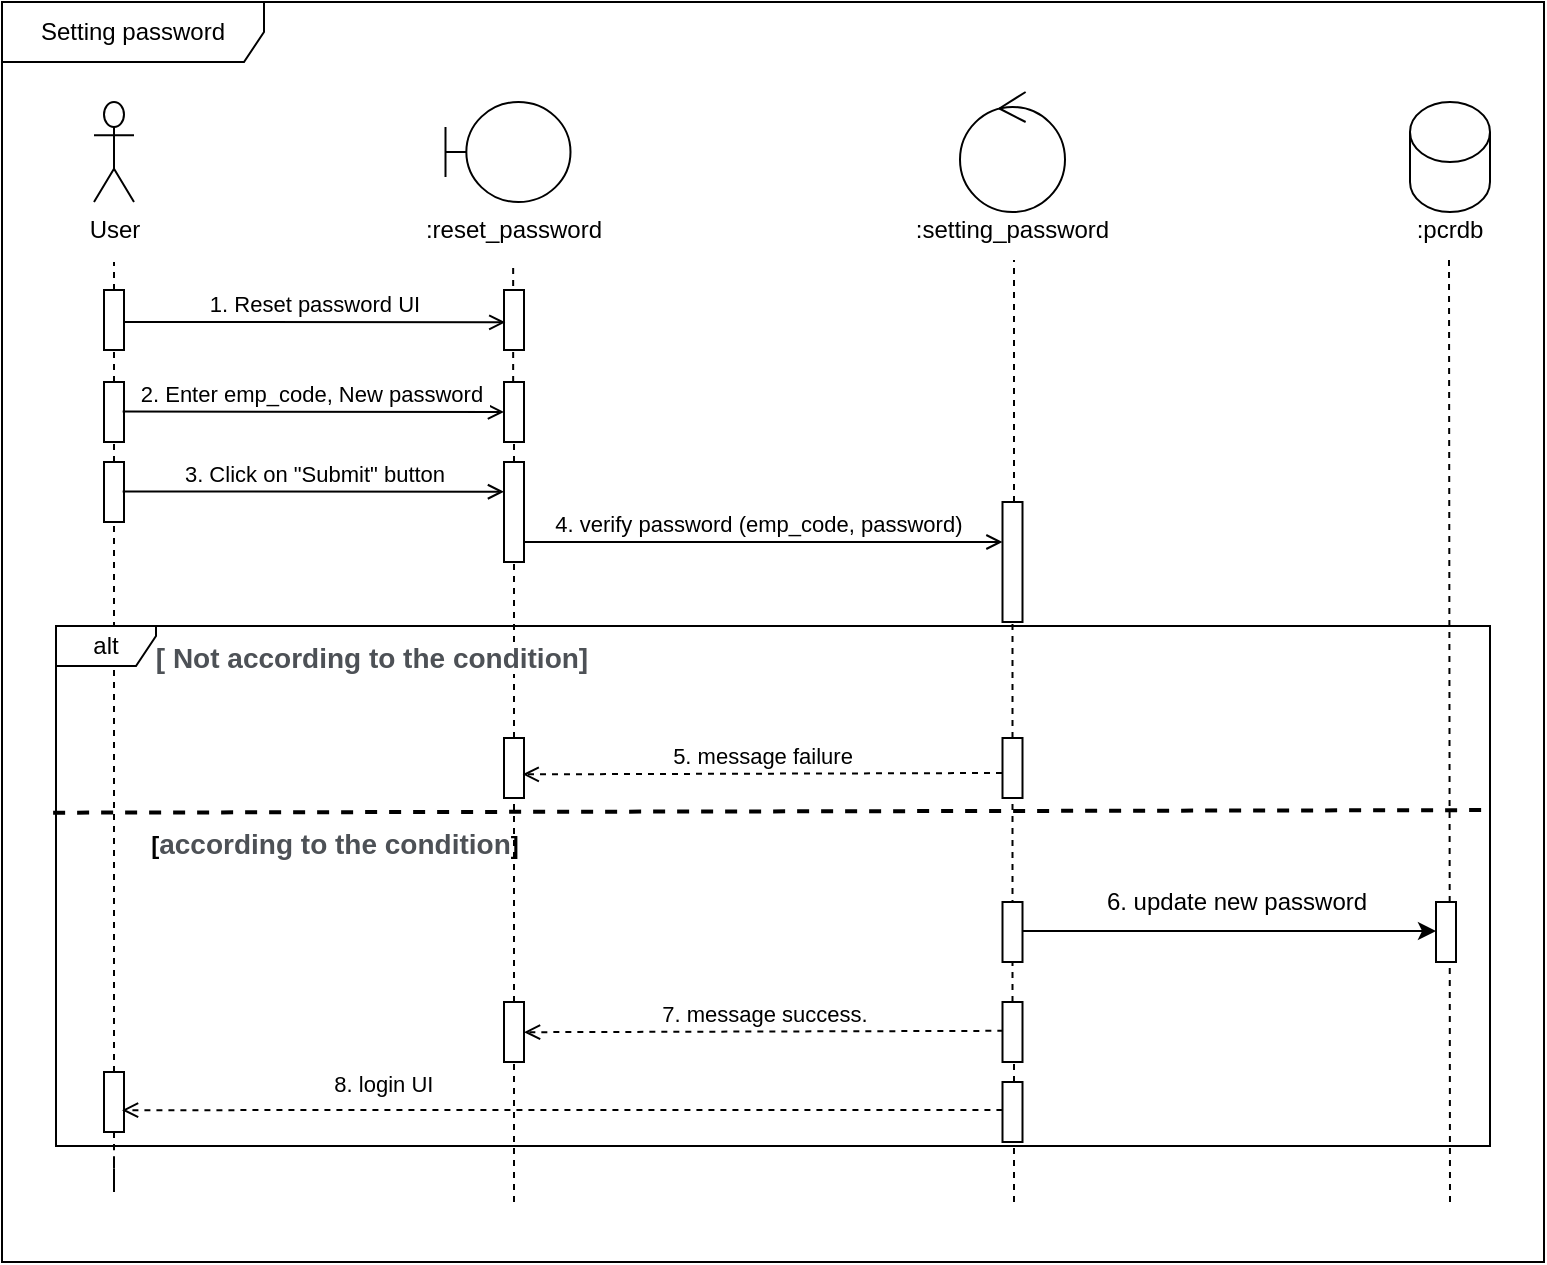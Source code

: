 <mxfile version="13.8.2" type="browser"><diagram id="vaIsj1sDRooSh1XcXO2N" name="Page-1"><mxGraphModel dx="2595" dy="1370" grid="1" gridSize="10" guides="1" tooltips="1" connect="1" arrows="1" fold="1" page="1" pageScale="1" pageWidth="827" pageHeight="1169" math="0" shadow="0"><root><mxCell id="0"/><mxCell id="1" parent="0"/><mxCell id="tOSMuDELhZdaYAxXRlAq-1" value="User" style="shape=umlActor;verticalLabelPosition=bottom;verticalAlign=top;html=1;outlineConnect=0;" parent="1" vertex="1"><mxGeometry x="70" y="80" width="20" height="50" as="geometry"/></mxCell><mxCell id="tOSMuDELhZdaYAxXRlAq-2" value="" style="endArrow=none;dashed=1;html=1;" parent="1" source="tOSMuDELhZdaYAxXRlAq-13" edge="1"><mxGeometry width="50" height="50" relative="1" as="geometry"><mxPoint x="80" y="704.8" as="sourcePoint"/><mxPoint x="80" y="160" as="targetPoint"/></mxGeometry></mxCell><mxCell id="tOSMuDELhZdaYAxXRlAq-4" value="" style="shape=umlBoundary;whiteSpace=wrap;html=1;" parent="1" vertex="1"><mxGeometry x="245.75" y="80" width="62.5" height="50" as="geometry"/></mxCell><mxCell id="tOSMuDELhZdaYAxXRlAq-5" value=":reset_password" style="text;align=center;fontStyle=0;verticalAlign=middle;spacingLeft=3;spacingRight=3;strokeColor=none;rotatable=0;points=[[0,0.5],[1,0.5]];portConstraint=eastwest;" parent="1" vertex="1"><mxGeometry x="240" y="130" width="80" height="26" as="geometry"/></mxCell><mxCell id="tOSMuDELhZdaYAxXRlAq-6" value="" style="endArrow=none;dashed=1;html=1;" parent="1" source="tOSMuDELhZdaYAxXRlAq-19" edge="1"><mxGeometry width="50" height="50" relative="1" as="geometry"><mxPoint x="279.58" y="704.8" as="sourcePoint"/><mxPoint x="279.58" y="160" as="targetPoint"/></mxGeometry></mxCell><mxCell id="tOSMuDELhZdaYAxXRlAq-7" value="" style="ellipse;shape=umlControl;whiteSpace=wrap;html=1;" parent="1" vertex="1"><mxGeometry x="503" y="75" width="52.5" height="60" as="geometry"/></mxCell><mxCell id="tOSMuDELhZdaYAxXRlAq-8" value="" style="endArrow=none;dashed=1;html=1;" parent="1" source="tOSMuDELhZdaYAxXRlAq-22" edge="1"><mxGeometry width="50" height="50" relative="1" as="geometry"><mxPoint x="530.0" y="703.8" as="sourcePoint"/><mxPoint x="530.0" y="159" as="targetPoint"/></mxGeometry></mxCell><mxCell id="tOSMuDELhZdaYAxXRlAq-9" value=":setting_password" style="text;align=center;fontStyle=0;verticalAlign=middle;spacingLeft=3;spacingRight=3;strokeColor=none;rotatable=0;points=[[0,0.5],[1,0.5]];portConstraint=eastwest;" parent="1" vertex="1"><mxGeometry x="489.25" y="130" width="80" height="26" as="geometry"/></mxCell><mxCell id="tOSMuDELhZdaYAxXRlAq-10" value="" style="shape=cylinder3;whiteSpace=wrap;html=1;boundedLbl=1;backgroundOutline=1;size=15;" parent="1" vertex="1"><mxGeometry x="728" y="80" width="40" height="55" as="geometry"/></mxCell><mxCell id="tOSMuDELhZdaYAxXRlAq-11" value=":pcrdb" style="text;align=center;fontStyle=0;verticalAlign=middle;spacingLeft=3;spacingRight=3;strokeColor=none;rotatable=0;points=[[0,0.5],[1,0.5]];portConstraint=eastwest;" parent="1" vertex="1"><mxGeometry x="708" y="130" width="80" height="26" as="geometry"/></mxCell><mxCell id="tOSMuDELhZdaYAxXRlAq-13" value="" style="html=1;points=[];perimeter=orthogonalPerimeter;" parent="1" vertex="1"><mxGeometry x="75" y="174" width="10" height="30" as="geometry"/></mxCell><mxCell id="tOSMuDELhZdaYAxXRlAq-14" value="" style="endArrow=none;dashed=1;html=1;" parent="1" source="tOSMuDELhZdaYAxXRlAq-17" target="tOSMuDELhZdaYAxXRlAq-13" edge="1"><mxGeometry width="50" height="50" relative="1" as="geometry"><mxPoint x="80" y="704.8" as="sourcePoint"/><mxPoint x="80" y="160" as="targetPoint"/></mxGeometry></mxCell><mxCell id="tOSMuDELhZdaYAxXRlAq-15" value="" style="html=1;points=[];perimeter=orthogonalPerimeter;" parent="1" vertex="1"><mxGeometry x="275" y="174" width="10" height="30" as="geometry"/></mxCell><mxCell id="tOSMuDELhZdaYAxXRlAq-16" value="1. Reset password UI" style="html=1;verticalAlign=bottom;endArrow=open;entryX=0.067;entryY=0.539;entryDx=0;entryDy=0;entryPerimeter=0;endFill=0;" parent="1" target="tOSMuDELhZdaYAxXRlAq-15" edge="1"><mxGeometry width="80" relative="1" as="geometry"><mxPoint x="85" y="190" as="sourcePoint"/><mxPoint x="165" y="190" as="targetPoint"/></mxGeometry></mxCell><mxCell id="tOSMuDELhZdaYAxXRlAq-17" value="" style="html=1;points=[];perimeter=orthogonalPerimeter;" parent="1" vertex="1"><mxGeometry x="75" y="220" width="10" height="30" as="geometry"/></mxCell><mxCell id="tOSMuDELhZdaYAxXRlAq-18" value="" style="endArrow=none;dashed=1;html=1;" parent="1" source="tOSMuDELhZdaYAxXRlAq-25" target="tOSMuDELhZdaYAxXRlAq-17" edge="1"><mxGeometry width="50" height="50" relative="1" as="geometry"><mxPoint x="80" y="704.8" as="sourcePoint"/><mxPoint x="80" y="204" as="targetPoint"/></mxGeometry></mxCell><mxCell id="tOSMuDELhZdaYAxXRlAq-19" value="" style="html=1;points=[];perimeter=orthogonalPerimeter;" parent="1" vertex="1"><mxGeometry x="275" y="220" width="10" height="30" as="geometry"/></mxCell><mxCell id="tOSMuDELhZdaYAxXRlAq-20" value="" style="endArrow=none;dashed=1;html=1;" parent="1" source="tOSMuDELhZdaYAxXRlAq-27" target="tOSMuDELhZdaYAxXRlAq-19" edge="1"><mxGeometry width="50" height="50" relative="1" as="geometry"><mxPoint x="279.58" y="704.8" as="sourcePoint"/><mxPoint x="279.58" y="160" as="targetPoint"/></mxGeometry></mxCell><mxCell id="tOSMuDELhZdaYAxXRlAq-21" value="2. Enter emp_code, New password&amp;nbsp;" style="html=1;verticalAlign=bottom;endArrow=open;entryX=0.067;entryY=0.539;entryDx=0;entryDy=0;entryPerimeter=0;endFill=0;" parent="1" edge="1"><mxGeometry width="80" relative="1" as="geometry"><mxPoint x="84.33" y="234.8" as="sourcePoint"/><mxPoint x="275.0" y="234.97" as="targetPoint"/></mxGeometry></mxCell><mxCell id="tOSMuDELhZdaYAxXRlAq-22" value="" style="html=1;points=[];perimeter=orthogonalPerimeter;" parent="1" vertex="1"><mxGeometry x="524.25" y="280" width="10" height="60" as="geometry"/></mxCell><mxCell id="tOSMuDELhZdaYAxXRlAq-23" value="" style="endArrow=none;dashed=1;html=1;" parent="1" source="tOSMuDELhZdaYAxXRlAq-41" target="tOSMuDELhZdaYAxXRlAq-22" edge="1"><mxGeometry width="50" height="50" relative="1" as="geometry"><mxPoint x="498.25" y="360" as="sourcePoint"/><mxPoint x="499" y="159" as="targetPoint"/></mxGeometry></mxCell><mxCell id="tOSMuDELhZdaYAxXRlAq-25" value="" style="html=1;points=[];perimeter=orthogonalPerimeter;" parent="1" vertex="1"><mxGeometry x="75" y="260" width="10" height="30" as="geometry"/></mxCell><mxCell id="tOSMuDELhZdaYAxXRlAq-26" value="" style="endArrow=none;dashed=1;html=1;" parent="1" source="tOSMuDELhZdaYAxXRlAq-49" target="tOSMuDELhZdaYAxXRlAq-25" edge="1"><mxGeometry width="50" height="50" relative="1" as="geometry"><mxPoint x="80" y="704.8" as="sourcePoint"/><mxPoint x="80" y="250" as="targetPoint"/></mxGeometry></mxCell><mxCell id="tOSMuDELhZdaYAxXRlAq-27" value="" style="html=1;points=[];perimeter=orthogonalPerimeter;" parent="1" vertex="1"><mxGeometry x="275" y="260" width="10" height="50" as="geometry"/></mxCell><mxCell id="tOSMuDELhZdaYAxXRlAq-28" value="" style="endArrow=none;dashed=1;html=1;" parent="1" source="vesh8iv0fIow9MxWj8Ia-3" target="tOSMuDELhZdaYAxXRlAq-27" edge="1"><mxGeometry width="50" height="50" relative="1" as="geometry"><mxPoint x="280" y="570" as="sourcePoint"/><mxPoint x="279.58" y="250" as="targetPoint"/></mxGeometry></mxCell><mxCell id="tOSMuDELhZdaYAxXRlAq-29" value="3. Click on &quot;Submit&quot; button" style="html=1;verticalAlign=bottom;endArrow=open;entryX=0.067;entryY=0.539;entryDx=0;entryDy=0;entryPerimeter=0;endFill=0;" parent="1" edge="1"><mxGeometry width="80" relative="1" as="geometry"><mxPoint x="84.33" y="274.71" as="sourcePoint"/><mxPoint x="275" y="274.88" as="targetPoint"/></mxGeometry></mxCell><mxCell id="tOSMuDELhZdaYAxXRlAq-30" value="4. verify password (emp_code, password)&amp;nbsp;&amp;nbsp;" style="html=1;verticalAlign=bottom;endArrow=open;endFill=0;" parent="1" target="tOSMuDELhZdaYAxXRlAq-22" edge="1"><mxGeometry width="80" relative="1" as="geometry"><mxPoint x="285" y="300" as="sourcePoint"/><mxPoint x="491" y="300.01" as="targetPoint"/></mxGeometry></mxCell><mxCell id="tOSMuDELhZdaYAxXRlAq-35" value="" style="endArrow=none;dashed=1;html=1;" parent="1" source="vesh8iv0fIow9MxWj8Ia-7" target="tOSMuDELhZdaYAxXRlAq-41" edge="1"><mxGeometry width="50" height="50" relative="1" as="geometry"><mxPoint x="530" y="600" as="sourcePoint"/><mxPoint x="530" y="360" as="targetPoint"/></mxGeometry></mxCell><mxCell id="tOSMuDELhZdaYAxXRlAq-38" value="alt" style="shape=umlFrame;whiteSpace=wrap;html=1;width=50;height=20;" parent="1" vertex="1"><mxGeometry x="51" y="342" width="717" height="260" as="geometry"/></mxCell><mxCell id="tOSMuDELhZdaYAxXRlAq-39" value="&lt;span style=&quot;color: rgb(77, 81, 86); font-family: arial, sans-serif; font-size: 14px; text-align: left; background-color: rgb(255, 255, 255);&quot;&gt;[ Not according to the condition]&lt;/span&gt;" style="text;html=1;strokeColor=none;fillColor=none;align=center;verticalAlign=middle;whiteSpace=wrap;rounded=0;fontStyle=1" parent="1" vertex="1"><mxGeometry x="99" y="348" width="220" height="20" as="geometry"/></mxCell><mxCell id="tOSMuDELhZdaYAxXRlAq-40" value="" style="endArrow=none;dashed=1;html=1;exitX=-0.002;exitY=0.359;exitDx=0;exitDy=0;exitPerimeter=0;entryX=0.999;entryY=0.354;entryDx=0;entryDy=0;entryPerimeter=0;strokeWidth=2;" parent="1" source="tOSMuDELhZdaYAxXRlAq-38" target="tOSMuDELhZdaYAxXRlAq-38" edge="1"><mxGeometry width="50" height="50" relative="1" as="geometry"><mxPoint x="242.49" y="429" as="sourcePoint"/><mxPoint x="752.49" y="428.4" as="targetPoint"/></mxGeometry></mxCell><mxCell id="tOSMuDELhZdaYAxXRlAq-41" value="" style="html=1;points=[];perimeter=orthogonalPerimeter;" parent="1" vertex="1"><mxGeometry x="524.25" y="398" width="10" height="30" as="geometry"/></mxCell><mxCell id="tOSMuDELhZdaYAxXRlAq-42" value="" style="html=1;points=[];perimeter=orthogonalPerimeter;" parent="1" vertex="1"><mxGeometry x="275" y="398" width="10" height="30" as="geometry"/></mxCell><mxCell id="tOSMuDELhZdaYAxXRlAq-43" value="5. message failure" style="html=1;verticalAlign=bottom;endArrow=open;endFill=0;entryX=0.933;entryY=0.606;entryDx=0;entryDy=0;entryPerimeter=0;exitX=-0.025;exitY=0.583;exitDx=0;exitDy=0;exitPerimeter=0;dashed=1;" parent="1" source="tOSMuDELhZdaYAxXRlAq-41" target="tOSMuDELhZdaYAxXRlAq-42" edge="1"><mxGeometry width="80" relative="1" as="geometry"><mxPoint x="295" y="318" as="sourcePoint"/><mxPoint x="503.25" y="318" as="targetPoint"/></mxGeometry></mxCell><mxCell id="tOSMuDELhZdaYAxXRlAq-44" value="[&lt;span style=&quot;color: rgb(77 , 81 , 86) ; font-family: &amp;#34;arial&amp;#34; , sans-serif ; font-size: 14px ; text-align: left ; background-color: rgb(255 , 255 , 255)&quot;&gt;according to the condition&lt;/span&gt;]" style="text;html=1;strokeColor=none;fillColor=none;align=center;verticalAlign=middle;whiteSpace=wrap;rounded=0;fontStyle=1" parent="1" vertex="1"><mxGeometry x="88" y="441" width="205" height="20" as="geometry"/></mxCell><mxCell id="tOSMuDELhZdaYAxXRlAq-46" value="" style="html=1;points=[];perimeter=orthogonalPerimeter;" parent="1" vertex="1"><mxGeometry x="524.25" y="480" width="10" height="30" as="geometry"/></mxCell><mxCell id="tOSMuDELhZdaYAxXRlAq-49" value="" style="html=1;points=[];perimeter=orthogonalPerimeter;" parent="1" vertex="1"><mxGeometry x="75" y="565" width="10" height="30" as="geometry"/></mxCell><mxCell id="tOSMuDELhZdaYAxXRlAq-50" value="" style="endArrow=none;dashed=1;html=1;" parent="1" target="tOSMuDELhZdaYAxXRlAq-49" edge="1"><mxGeometry width="50" height="50" relative="1" as="geometry"><mxPoint x="80" y="610" as="sourcePoint"/><mxPoint x="80" y="290" as="targetPoint"/><Array as="points"><mxPoint x="80" y="630"/><mxPoint x="80" y="610"/></Array></mxGeometry></mxCell><mxCell id="vesh8iv0fIow9MxWj8Ia-2" value="" style="endArrow=none;dashed=1;html=1;" parent="1" edge="1"><mxGeometry width="50" height="50" relative="1" as="geometry"><mxPoint x="280" y="630" as="sourcePoint"/><mxPoint x="280" y="560" as="targetPoint"/></mxGeometry></mxCell><mxCell id="vesh8iv0fIow9MxWj8Ia-3" value="" style="html=1;points=[];perimeter=orthogonalPerimeter;" parent="1" vertex="1"><mxGeometry x="275" y="530" width="10" height="30" as="geometry"/></mxCell><mxCell id="vesh8iv0fIow9MxWj8Ia-4" value="" style="endArrow=none;dashed=1;html=1;" parent="1" target="vesh8iv0fIow9MxWj8Ia-3" edge="1"><mxGeometry width="50" height="50" relative="1" as="geometry"><mxPoint x="280" y="570" as="sourcePoint"/><mxPoint x="280" y="310" as="targetPoint"/></mxGeometry></mxCell><mxCell id="vesh8iv0fIow9MxWj8Ia-5" value="7. message success." style="html=1;verticalAlign=bottom;endArrow=open;endFill=0;entryX=0.933;entryY=0.606;entryDx=0;entryDy=0;entryPerimeter=0;exitX=-0.025;exitY=0.583;exitDx=0;exitDy=0;exitPerimeter=0;dashed=1;" parent="1" edge="1"><mxGeometry width="80" relative="1" as="geometry"><mxPoint x="524.67" y="544.41" as="sourcePoint"/><mxPoint x="285.0" y="545.1" as="targetPoint"/></mxGeometry></mxCell><mxCell id="vesh8iv0fIow9MxWj8Ia-7" value="" style="html=1;points=[];perimeter=orthogonalPerimeter;" parent="1" vertex="1"><mxGeometry x="524.25" y="530" width="10" height="30" as="geometry"/></mxCell><mxCell id="vesh8iv0fIow9MxWj8Ia-8" value="" style="endArrow=none;dashed=1;html=1;" parent="1" target="vesh8iv0fIow9MxWj8Ia-7" edge="1"><mxGeometry width="50" height="50" relative="1" as="geometry"><mxPoint x="530" y="630" as="sourcePoint"/><mxPoint x="530" y="428" as="targetPoint"/></mxGeometry></mxCell><mxCell id="vesh8iv0fIow9MxWj8Ia-9" value="" style="html=1;points=[];perimeter=orthogonalPerimeter;" parent="1" vertex="1"><mxGeometry x="741" y="480" width="10" height="30" as="geometry"/></mxCell><mxCell id="vesh8iv0fIow9MxWj8Ia-11" value="" style="endArrow=classic;html=1;fontSize=16;exitX=1.004;exitY=0.484;exitDx=0;exitDy=0;exitPerimeter=0;" parent="1" source="tOSMuDELhZdaYAxXRlAq-46" target="vesh8iv0fIow9MxWj8Ia-9" edge="1"><mxGeometry width="50" height="50" relative="1" as="geometry"><mxPoint x="560" y="530" as="sourcePoint"/><mxPoint x="610" y="480" as="targetPoint"/></mxGeometry></mxCell><mxCell id="vesh8iv0fIow9MxWj8Ia-12" value="6. update new password" style="text;html=1;align=center;verticalAlign=middle;resizable=0;points=[];autosize=1;fontSize=12;" parent="1" vertex="1"><mxGeometry x="565.5" y="470" width="150" height="20" as="geometry"/></mxCell><mxCell id="vesh8iv0fIow9MxWj8Ia-13" value="&amp;nbsp; &amp;nbsp; &amp;nbsp; &amp;nbsp; &amp;nbsp; &amp;nbsp; &amp;nbsp; &amp;nbsp; 8. login UI" style="html=1;verticalAlign=bottom;endArrow=open;endFill=0;exitX=-0.004;exitY=0.466;exitDx=0;exitDy=0;exitPerimeter=0;dashed=1;entryX=0.9;entryY=0.636;entryDx=0;entryDy=0;entryPerimeter=0;" parent="1" source="vesh8iv0fIow9MxWj8Ia-14" target="tOSMuDELhZdaYAxXRlAq-49" edge="1"><mxGeometry x="0.518" y="-4" width="80" relative="1" as="geometry"><mxPoint x="503.0" y="590.0" as="sourcePoint"/><mxPoint x="90" y="580" as="targetPoint"/><Array as="points"><mxPoint x="330" y="584"/></Array><mxPoint as="offset"/></mxGeometry></mxCell><mxCell id="vesh8iv0fIow9MxWj8Ia-14" value="" style="html=1;points=[];perimeter=orthogonalPerimeter;" parent="1" vertex="1"><mxGeometry x="524.25" y="570" width="10" height="30" as="geometry"/></mxCell><mxCell id="vesh8iv0fIow9MxWj8Ia-17" value="" style="endArrow=none;dashed=1;html=1;" parent="1" edge="1"><mxGeometry width="50" height="50" relative="1" as="geometry"><mxPoint x="748" y="630" as="sourcePoint"/><mxPoint x="747.5" y="159" as="targetPoint"/></mxGeometry></mxCell><mxCell id="vesh8iv0fIow9MxWj8Ia-18" value="" style="html=1;points=[];perimeter=orthogonalPerimeter;" parent="1" vertex="1"><mxGeometry x="741" y="480" width="10" height="30" as="geometry"/></mxCell><mxCell id="vesh8iv0fIow9MxWj8Ia-19" value="Setting password" style="shape=umlFrame;whiteSpace=wrap;html=1;fontSize=12;width=131;height=30;" parent="1" vertex="1"><mxGeometry x="24" y="30" width="771" height="630" as="geometry"/></mxCell></root></mxGraphModel></diagram></mxfile>